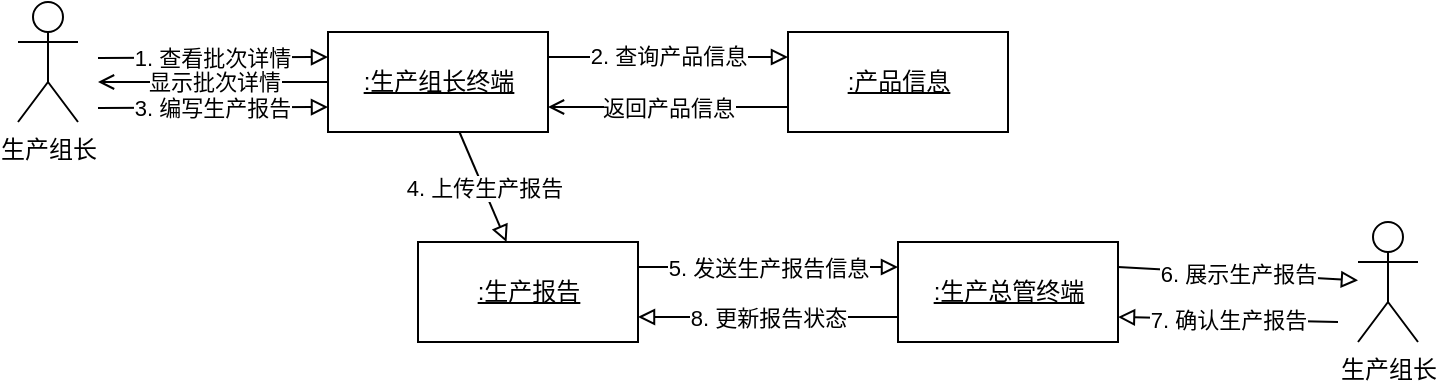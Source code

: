 <mxfile version="20.6.2" type="device"><diagram id="NfgJPqOVZxmaa1UERIDd" name="第 1 页"><mxGraphModel dx="1024" dy="604" grid="1" gridSize="10" guides="1" tooltips="1" connect="1" arrows="1" fold="1" page="1" pageScale="1" pageWidth="827" pageHeight="1169" math="0" shadow="0"><root><mxCell id="0"/><mxCell id="1" parent="0"/><mxCell id="PlFbGqi1C-dl5iAM4Oy_-38" value="1. 查看批次详情" style="rounded=0;orthogonalLoop=1;jettySize=auto;html=1;entryX=0;entryY=0.25;entryDx=0;entryDy=0;endArrow=block;endFill=0;" edge="1" parent="1" target="PlFbGqi1C-dl5iAM4Oy_-37"><mxGeometry relative="1" as="geometry"><mxPoint x="120" y="548" as="sourcePoint"/></mxGeometry></mxCell><mxCell id="PlFbGqi1C-dl5iAM4Oy_-45" value="3. 编写生产报告" style="edgeStyle=none;rounded=0;orthogonalLoop=1;jettySize=auto;html=1;endArrow=block;endFill=0;entryX=0;entryY=0.75;entryDx=0;entryDy=0;" edge="1" parent="1" target="PlFbGqi1C-dl5iAM4Oy_-37"><mxGeometry relative="1" as="geometry"><mxPoint x="240" y="620" as="targetPoint"/><mxPoint x="120" y="573" as="sourcePoint"/></mxGeometry></mxCell><mxCell id="PlFbGqi1C-dl5iAM4Oy_-36" value="生产组长" style="shape=umlActor;verticalLabelPosition=bottom;verticalAlign=top;html=1;" vertex="1" parent="1"><mxGeometry x="80" y="520" width="30" height="60" as="geometry"/></mxCell><mxCell id="PlFbGqi1C-dl5iAM4Oy_-40" value="2. 查询产品信息" style="edgeStyle=none;rounded=0;orthogonalLoop=1;jettySize=auto;html=1;exitX=1;exitY=0.25;exitDx=0;exitDy=0;endArrow=block;endFill=0;entryX=0;entryY=0.25;entryDx=0;entryDy=0;" edge="1" parent="1" source="PlFbGqi1C-dl5iAM4Oy_-37" target="PlFbGqi1C-dl5iAM4Oy_-41"><mxGeometry relative="1" as="geometry"><mxPoint x="415" y="548" as="targetPoint"/></mxGeometry></mxCell><mxCell id="PlFbGqi1C-dl5iAM4Oy_-43" value="显示批次详情" style="edgeStyle=none;rounded=0;orthogonalLoop=1;jettySize=auto;html=1;exitX=0;exitY=0.5;exitDx=0;exitDy=0;endArrow=open;endFill=0;" edge="1" parent="1" source="PlFbGqi1C-dl5iAM4Oy_-37"><mxGeometry relative="1" as="geometry"><mxPoint x="120" y="560" as="targetPoint"/></mxGeometry></mxCell><mxCell id="PlFbGqi1C-dl5iAM4Oy_-47" value="4. 上传生产报告" style="edgeStyle=none;rounded=0;orthogonalLoop=1;jettySize=auto;html=1;endArrow=block;endFill=0;" edge="1" parent="1" source="PlFbGqi1C-dl5iAM4Oy_-37" target="PlFbGqi1C-dl5iAM4Oy_-46"><mxGeometry relative="1" as="geometry"/></mxCell><mxCell id="PlFbGqi1C-dl5iAM4Oy_-37" value="&lt;u&gt;:生产组长终端&lt;/u&gt;" style="html=1;" vertex="1" parent="1"><mxGeometry x="235" y="535" width="110" height="50" as="geometry"/></mxCell><mxCell id="PlFbGqi1C-dl5iAM4Oy_-42" value="返回产品信息" style="edgeStyle=none;rounded=0;orthogonalLoop=1;jettySize=auto;html=1;exitX=0;exitY=0.75;exitDx=0;exitDy=0;entryX=1;entryY=0.75;entryDx=0;entryDy=0;endArrow=open;endFill=0;" edge="1" parent="1" source="PlFbGqi1C-dl5iAM4Oy_-41" target="PlFbGqi1C-dl5iAM4Oy_-37"><mxGeometry relative="1" as="geometry"/></mxCell><mxCell id="PlFbGqi1C-dl5iAM4Oy_-41" value="&lt;u&gt;:产品信息&lt;/u&gt;" style="html=1;" vertex="1" parent="1"><mxGeometry x="465" y="535" width="110" height="50" as="geometry"/></mxCell><mxCell id="PlFbGqi1C-dl5iAM4Oy_-50" value="5. 发送生产报告信息" style="edgeStyle=none;rounded=0;orthogonalLoop=1;jettySize=auto;html=1;entryX=0;entryY=0.25;entryDx=0;entryDy=0;endArrow=block;endFill=0;exitX=1;exitY=0.25;exitDx=0;exitDy=0;" edge="1" parent="1" source="PlFbGqi1C-dl5iAM4Oy_-46" target="PlFbGqi1C-dl5iAM4Oy_-49"><mxGeometry relative="1" as="geometry"/></mxCell><mxCell id="PlFbGqi1C-dl5iAM4Oy_-46" value="&lt;u&gt;:生产报告&lt;/u&gt;" style="html=1;" vertex="1" parent="1"><mxGeometry x="280" y="640" width="110" height="50" as="geometry"/></mxCell><mxCell id="PlFbGqi1C-dl5iAM4Oy_-52" value="6. 展示生产报告" style="edgeStyle=none;rounded=0;orthogonalLoop=1;jettySize=auto;html=1;exitX=1;exitY=0.25;exitDx=0;exitDy=0;endArrow=block;endFill=0;" edge="1" parent="1" source="PlFbGqi1C-dl5iAM4Oy_-49" target="PlFbGqi1C-dl5iAM4Oy_-51"><mxGeometry relative="1" as="geometry"/></mxCell><mxCell id="PlFbGqi1C-dl5iAM4Oy_-49" value="&lt;u&gt;:生产总管终端&lt;/u&gt;" style="html=1;" vertex="1" parent="1"><mxGeometry x="520" y="640" width="110" height="50" as="geometry"/></mxCell><mxCell id="PlFbGqi1C-dl5iAM4Oy_-53" value="7. 确认生产报告" style="edgeStyle=none;rounded=0;orthogonalLoop=1;jettySize=auto;html=1;entryX=1;entryY=0.75;entryDx=0;entryDy=0;endArrow=block;endFill=0;" edge="1" parent="1" target="PlFbGqi1C-dl5iAM4Oy_-49"><mxGeometry relative="1" as="geometry"><mxPoint x="740" y="680" as="sourcePoint"/></mxGeometry></mxCell><mxCell id="PlFbGqi1C-dl5iAM4Oy_-51" value="生产组长" style="shape=umlActor;verticalLabelPosition=bottom;verticalAlign=top;html=1;" vertex="1" parent="1"><mxGeometry x="750" y="630" width="30" height="60" as="geometry"/></mxCell><mxCell id="PlFbGqi1C-dl5iAM4Oy_-54" value="8. 更新报告状态" style="edgeStyle=none;rounded=0;orthogonalLoop=1;jettySize=auto;html=1;entryX=1;entryY=0.75;entryDx=0;entryDy=0;endArrow=block;endFill=0;exitX=0;exitY=0.75;exitDx=0;exitDy=0;" edge="1" parent="1" source="PlFbGqi1C-dl5iAM4Oy_-49" target="PlFbGqi1C-dl5iAM4Oy_-46"><mxGeometry relative="1" as="geometry"><mxPoint x="494" y="701.86" as="sourcePoint"/><mxPoint x="334" y="700" as="targetPoint"/></mxGeometry></mxCell></root></mxGraphModel></diagram></mxfile>